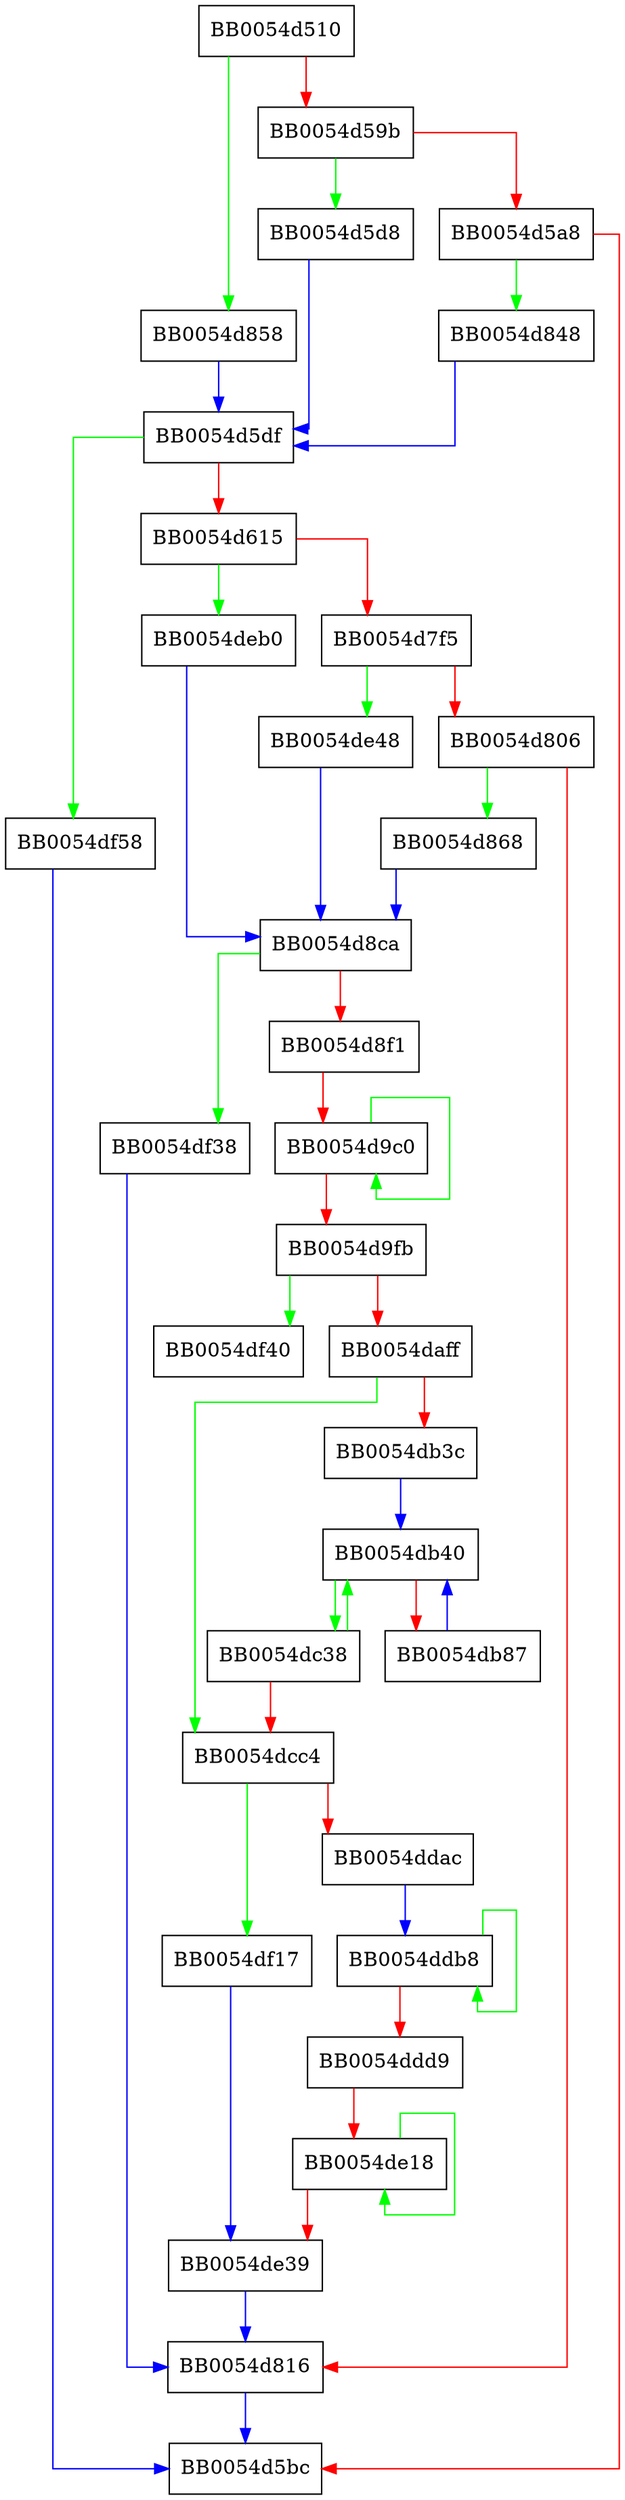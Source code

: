 digraph ossl_rsaz_mod_exp_avx512_x2 {
  node [shape="box"];
  graph [splines=ortho];
  BB0054d510 -> BB0054d858 [color="green"];
  BB0054d510 -> BB0054d59b [color="red"];
  BB0054d59b -> BB0054d5d8 [color="green"];
  BB0054d59b -> BB0054d5a8 [color="red"];
  BB0054d5a8 -> BB0054d848 [color="green"];
  BB0054d5a8 -> BB0054d5bc [color="red"];
  BB0054d5d8 -> BB0054d5df [color="blue"];
  BB0054d5df -> BB0054df58 [color="green"];
  BB0054d5df -> BB0054d615 [color="red"];
  BB0054d615 -> BB0054deb0 [color="green"];
  BB0054d615 -> BB0054d7f5 [color="red"];
  BB0054d7f5 -> BB0054de48 [color="green"];
  BB0054d7f5 -> BB0054d806 [color="red"];
  BB0054d806 -> BB0054d868 [color="green"];
  BB0054d806 -> BB0054d816 [color="red"];
  BB0054d816 -> BB0054d5bc [color="blue"];
  BB0054d848 -> BB0054d5df [color="blue"];
  BB0054d858 -> BB0054d5df [color="blue"];
  BB0054d868 -> BB0054d8ca [color="blue"];
  BB0054d8ca -> BB0054df38 [color="green"];
  BB0054d8ca -> BB0054d8f1 [color="red"];
  BB0054d8f1 -> BB0054d9c0 [color="red"];
  BB0054d9c0 -> BB0054d9c0 [color="green"];
  BB0054d9c0 -> BB0054d9fb [color="red"];
  BB0054d9fb -> BB0054df40 [color="green"];
  BB0054d9fb -> BB0054daff [color="red"];
  BB0054daff -> BB0054dcc4 [color="green"];
  BB0054daff -> BB0054db3c [color="red"];
  BB0054db3c -> BB0054db40 [color="blue"];
  BB0054db40 -> BB0054dc38 [color="green"];
  BB0054db40 -> BB0054db87 [color="red"];
  BB0054db87 -> BB0054db40 [color="blue"];
  BB0054dc38 -> BB0054db40 [color="green"];
  BB0054dc38 -> BB0054dcc4 [color="red"];
  BB0054dcc4 -> BB0054df17 [color="green"];
  BB0054dcc4 -> BB0054ddac [color="red"];
  BB0054ddac -> BB0054ddb8 [color="blue"];
  BB0054ddb8 -> BB0054ddb8 [color="green"];
  BB0054ddb8 -> BB0054ddd9 [color="red"];
  BB0054ddd9 -> BB0054de18 [color="red"];
  BB0054de18 -> BB0054de18 [color="green"];
  BB0054de18 -> BB0054de39 [color="red"];
  BB0054de39 -> BB0054d816 [color="blue"];
  BB0054de48 -> BB0054d8ca [color="blue"];
  BB0054deb0 -> BB0054d8ca [color="blue"];
  BB0054df17 -> BB0054de39 [color="blue"];
  BB0054df38 -> BB0054d816 [color="blue"];
  BB0054df58 -> BB0054d5bc [color="blue"];
}
